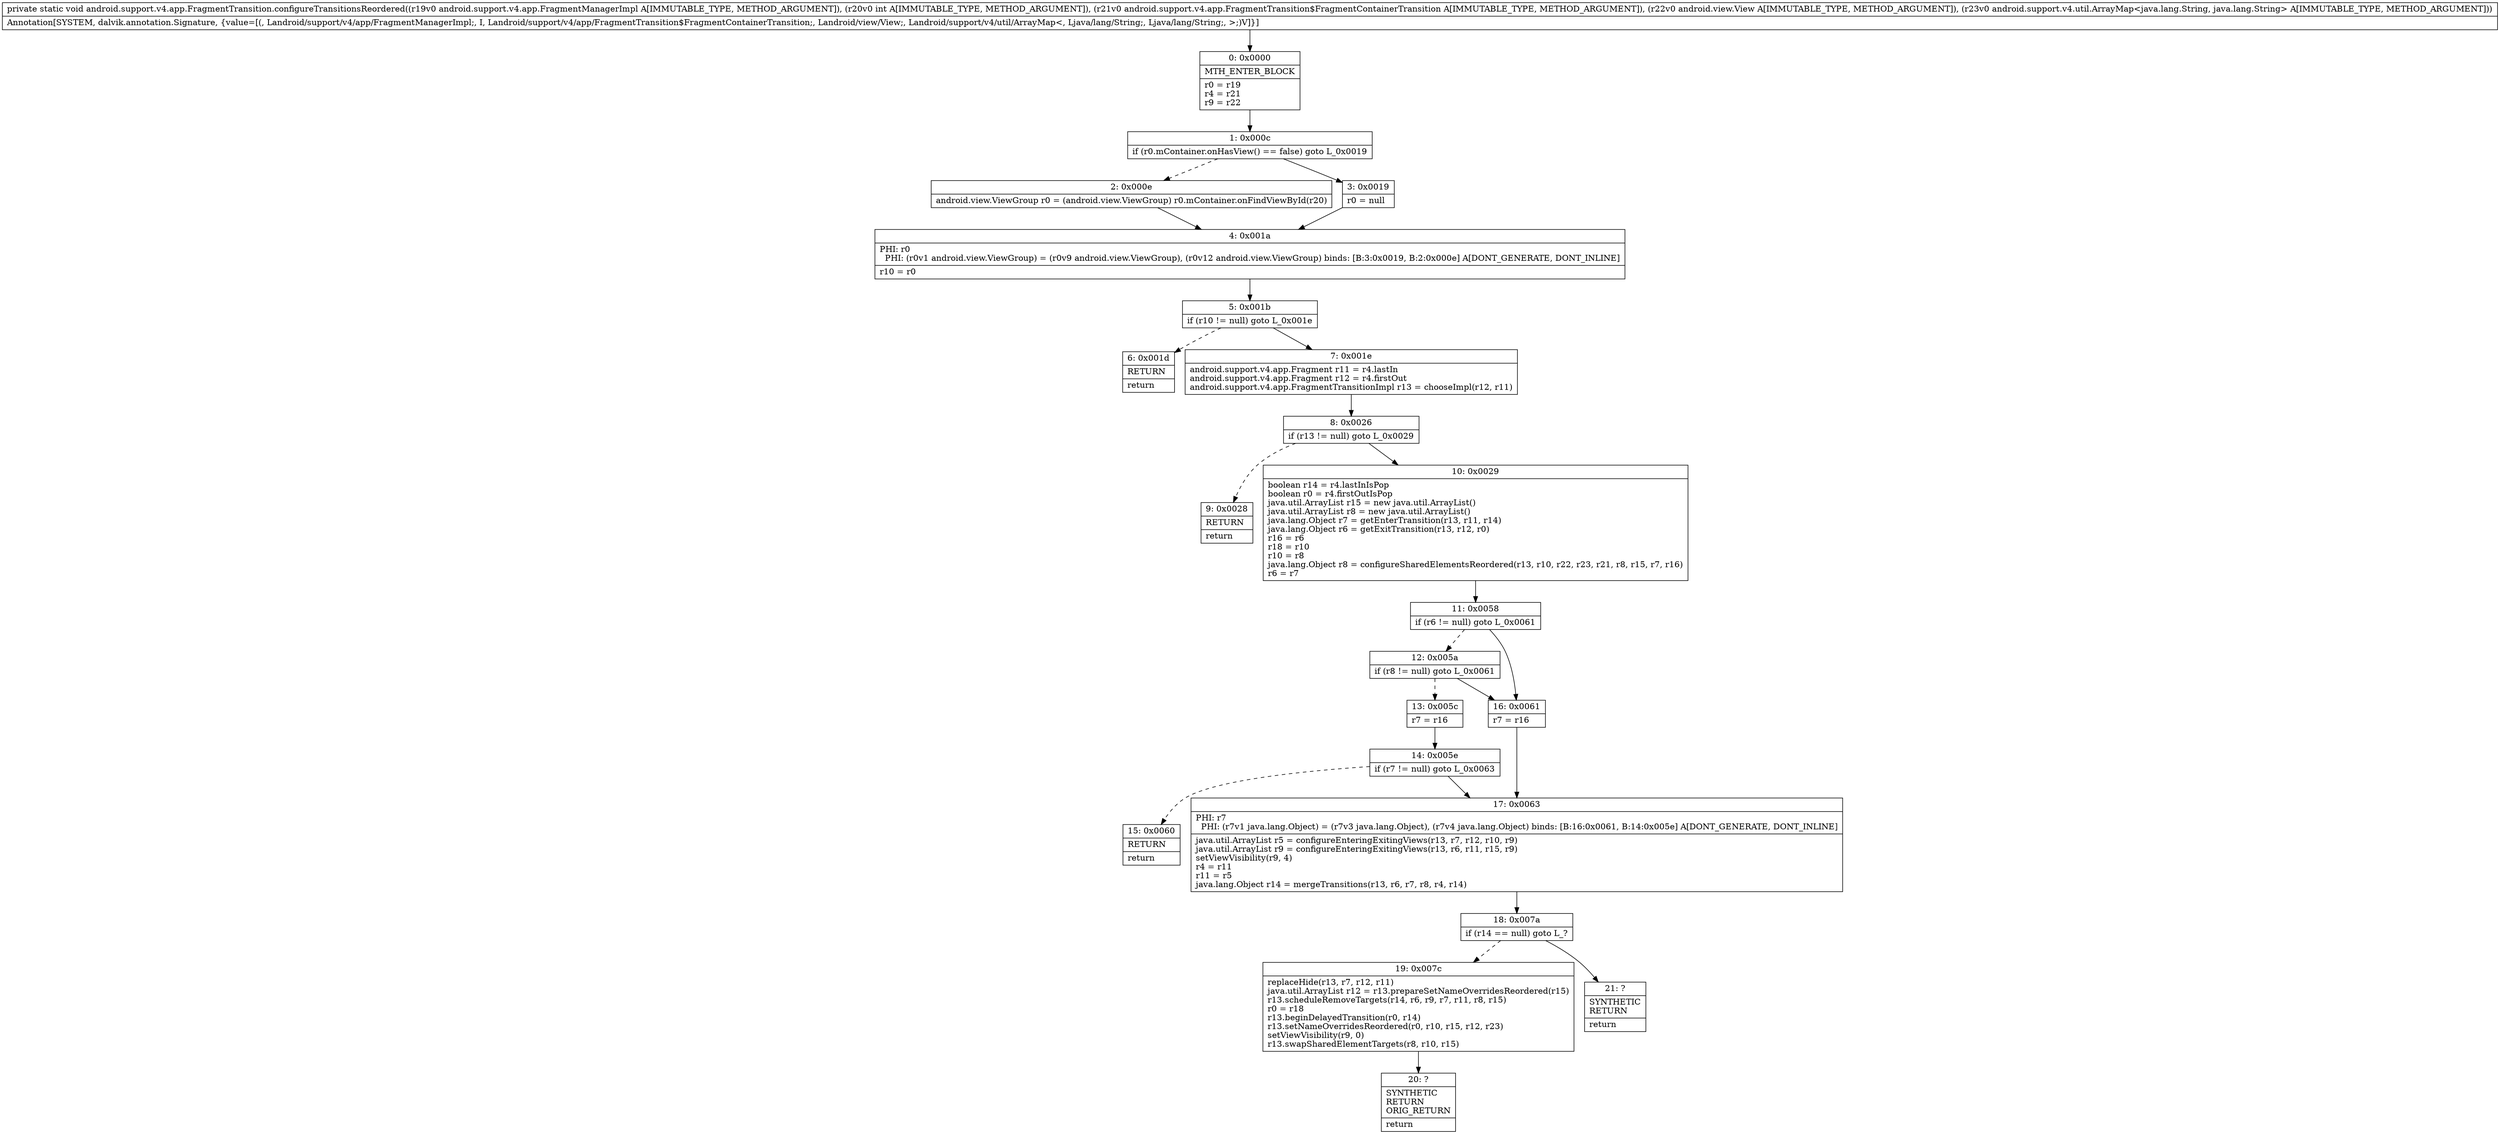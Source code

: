 digraph "CFG forandroid.support.v4.app.FragmentTransition.configureTransitionsReordered(Landroid\/support\/v4\/app\/FragmentManagerImpl;ILandroid\/support\/v4\/app\/FragmentTransition$FragmentContainerTransition;Landroid\/view\/View;Landroid\/support\/v4\/util\/ArrayMap;)V" {
Node_0 [shape=record,label="{0\:\ 0x0000|MTH_ENTER_BLOCK\l|r0 = r19\lr4 = r21\lr9 = r22\l}"];
Node_1 [shape=record,label="{1\:\ 0x000c|if (r0.mContainer.onHasView() == false) goto L_0x0019\l}"];
Node_2 [shape=record,label="{2\:\ 0x000e|android.view.ViewGroup r0 = (android.view.ViewGroup) r0.mContainer.onFindViewById(r20)\l}"];
Node_3 [shape=record,label="{3\:\ 0x0019|r0 = null\l}"];
Node_4 [shape=record,label="{4\:\ 0x001a|PHI: r0 \l  PHI: (r0v1 android.view.ViewGroup) = (r0v9 android.view.ViewGroup), (r0v12 android.view.ViewGroup) binds: [B:3:0x0019, B:2:0x000e] A[DONT_GENERATE, DONT_INLINE]\l|r10 = r0\l}"];
Node_5 [shape=record,label="{5\:\ 0x001b|if (r10 != null) goto L_0x001e\l}"];
Node_6 [shape=record,label="{6\:\ 0x001d|RETURN\l|return\l}"];
Node_7 [shape=record,label="{7\:\ 0x001e|android.support.v4.app.Fragment r11 = r4.lastIn\landroid.support.v4.app.Fragment r12 = r4.firstOut\landroid.support.v4.app.FragmentTransitionImpl r13 = chooseImpl(r12, r11)\l}"];
Node_8 [shape=record,label="{8\:\ 0x0026|if (r13 != null) goto L_0x0029\l}"];
Node_9 [shape=record,label="{9\:\ 0x0028|RETURN\l|return\l}"];
Node_10 [shape=record,label="{10\:\ 0x0029|boolean r14 = r4.lastInIsPop\lboolean r0 = r4.firstOutIsPop\ljava.util.ArrayList r15 = new java.util.ArrayList()\ljava.util.ArrayList r8 = new java.util.ArrayList()\ljava.lang.Object r7 = getEnterTransition(r13, r11, r14)\ljava.lang.Object r6 = getExitTransition(r13, r12, r0)\lr16 = r6\lr18 = r10\lr10 = r8\ljava.lang.Object r8 = configureSharedElementsReordered(r13, r10, r22, r23, r21, r8, r15, r7, r16)\lr6 = r7\l}"];
Node_11 [shape=record,label="{11\:\ 0x0058|if (r6 != null) goto L_0x0061\l}"];
Node_12 [shape=record,label="{12\:\ 0x005a|if (r8 != null) goto L_0x0061\l}"];
Node_13 [shape=record,label="{13\:\ 0x005c|r7 = r16\l}"];
Node_14 [shape=record,label="{14\:\ 0x005e|if (r7 != null) goto L_0x0063\l}"];
Node_15 [shape=record,label="{15\:\ 0x0060|RETURN\l|return\l}"];
Node_16 [shape=record,label="{16\:\ 0x0061|r7 = r16\l}"];
Node_17 [shape=record,label="{17\:\ 0x0063|PHI: r7 \l  PHI: (r7v1 java.lang.Object) = (r7v3 java.lang.Object), (r7v4 java.lang.Object) binds: [B:16:0x0061, B:14:0x005e] A[DONT_GENERATE, DONT_INLINE]\l|java.util.ArrayList r5 = configureEnteringExitingViews(r13, r7, r12, r10, r9)\ljava.util.ArrayList r9 = configureEnteringExitingViews(r13, r6, r11, r15, r9)\lsetViewVisibility(r9, 4)\lr4 = r11\lr11 = r5\ljava.lang.Object r14 = mergeTransitions(r13, r6, r7, r8, r4, r14)\l}"];
Node_18 [shape=record,label="{18\:\ 0x007a|if (r14 == null) goto L_?\l}"];
Node_19 [shape=record,label="{19\:\ 0x007c|replaceHide(r13, r7, r12, r11)\ljava.util.ArrayList r12 = r13.prepareSetNameOverridesReordered(r15)\lr13.scheduleRemoveTargets(r14, r6, r9, r7, r11, r8, r15)\lr0 = r18\lr13.beginDelayedTransition(r0, r14)\lr13.setNameOverridesReordered(r0, r10, r15, r12, r23)\lsetViewVisibility(r9, 0)\lr13.swapSharedElementTargets(r8, r10, r15)\l}"];
Node_20 [shape=record,label="{20\:\ ?|SYNTHETIC\lRETURN\lORIG_RETURN\l|return\l}"];
Node_21 [shape=record,label="{21\:\ ?|SYNTHETIC\lRETURN\l|return\l}"];
MethodNode[shape=record,label="{private static void android.support.v4.app.FragmentTransition.configureTransitionsReordered((r19v0 android.support.v4.app.FragmentManagerImpl A[IMMUTABLE_TYPE, METHOD_ARGUMENT]), (r20v0 int A[IMMUTABLE_TYPE, METHOD_ARGUMENT]), (r21v0 android.support.v4.app.FragmentTransition$FragmentContainerTransition A[IMMUTABLE_TYPE, METHOD_ARGUMENT]), (r22v0 android.view.View A[IMMUTABLE_TYPE, METHOD_ARGUMENT]), (r23v0 android.support.v4.util.ArrayMap\<java.lang.String, java.lang.String\> A[IMMUTABLE_TYPE, METHOD_ARGUMENT]))  | Annotation[SYSTEM, dalvik.annotation.Signature, \{value=[(, Landroid\/support\/v4\/app\/FragmentManagerImpl;, I, Landroid\/support\/v4\/app\/FragmentTransition$FragmentContainerTransition;, Landroid\/view\/View;, Landroid\/support\/v4\/util\/ArrayMap\<, Ljava\/lang\/String;, Ljava\/lang\/String;, \>;)V]\}]\l}"];
MethodNode -> Node_0;
Node_0 -> Node_1;
Node_1 -> Node_2[style=dashed];
Node_1 -> Node_3;
Node_2 -> Node_4;
Node_3 -> Node_4;
Node_4 -> Node_5;
Node_5 -> Node_6[style=dashed];
Node_5 -> Node_7;
Node_7 -> Node_8;
Node_8 -> Node_9[style=dashed];
Node_8 -> Node_10;
Node_10 -> Node_11;
Node_11 -> Node_12[style=dashed];
Node_11 -> Node_16;
Node_12 -> Node_13[style=dashed];
Node_12 -> Node_16;
Node_13 -> Node_14;
Node_14 -> Node_15[style=dashed];
Node_14 -> Node_17;
Node_16 -> Node_17;
Node_17 -> Node_18;
Node_18 -> Node_19[style=dashed];
Node_18 -> Node_21;
Node_19 -> Node_20;
}

